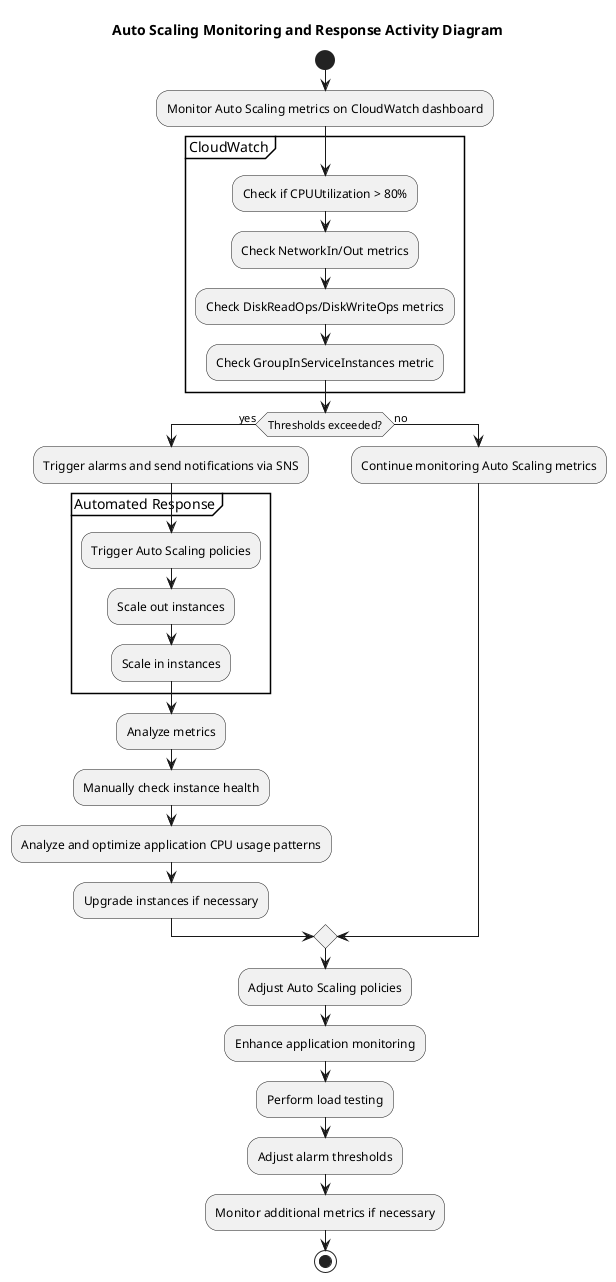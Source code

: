 @startuml
title Auto Scaling Monitoring and Response Activity Diagram

start

:Monitor Auto Scaling metrics on CloudWatch dashboard;

partition CloudWatch {
  :Check if CPUUtilization > 80%;
  :Check NetworkIn/Out metrics;
  :Check DiskReadOps/DiskWriteOps metrics;
  :Check GroupInServiceInstances metric;
}

if (Thresholds exceeded?) then (yes)
  :Trigger alarms and send notifications via SNS;

  partition Automated Response {
    :Trigger Auto Scaling policies;
    :Scale out instances;
    :Scale in instances;
  }

  :Analyze metrics;
  :Manually check instance health;
  :Analyze and optimize application CPU usage patterns;
  :Upgrade instances if necessary;
else (no)
  :Continue monitoring Auto Scaling metrics;
endif

:Adjust Auto Scaling policies;
:Enhance application monitoring;
:Perform load testing;

:Adjust alarm thresholds;
:Monitor additional metrics if necessary;

stop
@enduml
